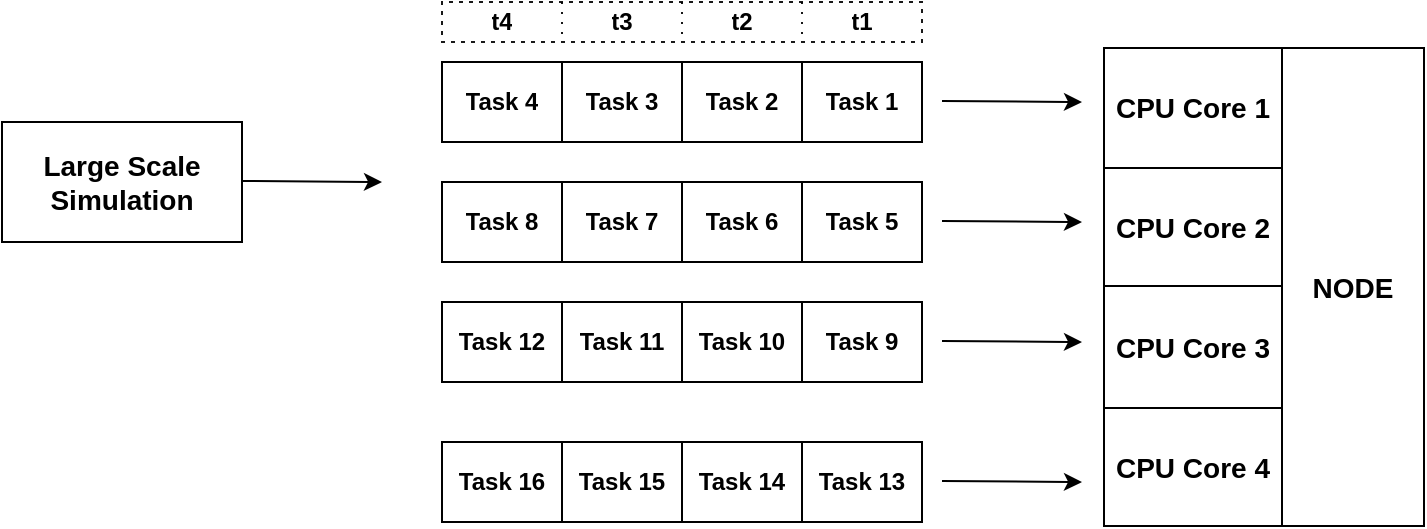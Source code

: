 <mxfile version="25.0.3">
  <diagram name="Page-1" id="GOFP5V8usBQ-maRfUv-Q">
    <mxGraphModel dx="954" dy="639" grid="1" gridSize="10" guides="1" tooltips="1" connect="1" arrows="1" fold="1" page="1" pageScale="1" pageWidth="850" pageHeight="1100" math="0" shadow="0">
      <root>
        <mxCell id="0" />
        <mxCell id="1" parent="0" />
        <mxCell id="wHghQkYVK7Z7FGzc5HRr-1" value="Large Scale Simulation" style="rounded=0;whiteSpace=wrap;html=1;fontSize=14;fontStyle=1;flipV=1;flipH=0;labelBackgroundColor=none;" vertex="1" parent="1">
          <mxGeometry x="40" y="610" width="120" height="60" as="geometry" />
        </mxCell>
        <mxCell id="wHghQkYVK7Z7FGzc5HRr-2" value="" style="endArrow=classic;html=1;rounded=0;fontSize=13;labelBackgroundColor=none;fontColor=default;" edge="1" parent="1">
          <mxGeometry width="50" height="50" relative="1" as="geometry">
            <mxPoint x="160" y="639.5" as="sourcePoint" />
            <mxPoint x="230" y="640" as="targetPoint" />
          </mxGeometry>
        </mxCell>
        <mxCell id="wHghQkYVK7Z7FGzc5HRr-3" value="" style="shape=table;startSize=0;container=1;collapsible=0;childLayout=tableLayout;flipV=1;flipH=0;labelBackgroundColor=none;" vertex="1" parent="1">
          <mxGeometry x="260" y="580" width="240" height="40" as="geometry" />
        </mxCell>
        <mxCell id="wHghQkYVK7Z7FGzc5HRr-4" value="" style="shape=tableRow;horizontal=0;startSize=0;swimlaneHead=0;swimlaneBody=0;top=0;left=0;bottom=0;right=0;collapsible=0;dropTarget=0;fillColor=none;points=[[0,0.5],[1,0.5]];portConstraint=eastwest;labelBackgroundColor=none;" vertex="1" parent="wHghQkYVK7Z7FGzc5HRr-3">
          <mxGeometry width="240" height="40" as="geometry" />
        </mxCell>
        <mxCell id="wHghQkYVK7Z7FGzc5HRr-5" value="Task 4" style="shape=partialRectangle;html=1;whiteSpace=wrap;connectable=0;overflow=hidden;fillColor=none;top=0;left=0;bottom=0;right=0;pointerEvents=1;labelBackgroundColor=none;fontStyle=1" vertex="1" parent="wHghQkYVK7Z7FGzc5HRr-4">
          <mxGeometry width="60" height="40" as="geometry">
            <mxRectangle width="60" height="40" as="alternateBounds" />
          </mxGeometry>
        </mxCell>
        <mxCell id="wHghQkYVK7Z7FGzc5HRr-6" value="Task 3" style="shape=partialRectangle;html=1;whiteSpace=wrap;connectable=0;overflow=hidden;fillColor=none;top=0;left=0;bottom=0;right=0;pointerEvents=1;labelBackgroundColor=none;fontStyle=1" vertex="1" parent="wHghQkYVK7Z7FGzc5HRr-4">
          <mxGeometry x="60" width="60" height="40" as="geometry">
            <mxRectangle width="60" height="40" as="alternateBounds" />
          </mxGeometry>
        </mxCell>
        <mxCell id="wHghQkYVK7Z7FGzc5HRr-7" value="Task 2" style="shape=partialRectangle;html=1;whiteSpace=wrap;connectable=0;overflow=hidden;fillColor=none;top=0;left=0;bottom=0;right=0;pointerEvents=1;labelBackgroundColor=none;fontStyle=1" vertex="1" parent="wHghQkYVK7Z7FGzc5HRr-4">
          <mxGeometry x="120" width="60" height="40" as="geometry">
            <mxRectangle width="60" height="40" as="alternateBounds" />
          </mxGeometry>
        </mxCell>
        <mxCell id="wHghQkYVK7Z7FGzc5HRr-8" value="Task 1" style="shape=partialRectangle;html=1;whiteSpace=wrap;connectable=0;overflow=hidden;fillColor=none;top=0;left=0;bottom=0;right=0;pointerEvents=1;labelBackgroundColor=none;fontStyle=1" vertex="1" parent="wHghQkYVK7Z7FGzc5HRr-4">
          <mxGeometry x="180" width="60" height="40" as="geometry">
            <mxRectangle width="60" height="40" as="alternateBounds" />
          </mxGeometry>
        </mxCell>
        <mxCell id="wHghQkYVK7Z7FGzc5HRr-9" value="" style="shape=table;startSize=0;container=1;collapsible=0;childLayout=tableLayout;flipV=1;flipH=0;labelBackgroundColor=none;fontStyle=1" vertex="1" parent="1">
          <mxGeometry x="260" y="640" width="240" height="40" as="geometry" />
        </mxCell>
        <mxCell id="wHghQkYVK7Z7FGzc5HRr-10" value="" style="shape=tableRow;horizontal=0;startSize=0;swimlaneHead=0;swimlaneBody=0;top=0;left=0;bottom=0;right=0;collapsible=0;dropTarget=0;fillColor=none;points=[[0,0.5],[1,0.5]];portConstraint=eastwest;labelBackgroundColor=none;" vertex="1" parent="wHghQkYVK7Z7FGzc5HRr-9">
          <mxGeometry width="240" height="40" as="geometry" />
        </mxCell>
        <mxCell id="wHghQkYVK7Z7FGzc5HRr-11" value="Task 8" style="shape=partialRectangle;html=1;whiteSpace=wrap;connectable=0;overflow=hidden;fillColor=none;top=0;left=0;bottom=0;right=0;pointerEvents=1;labelBackgroundColor=none;fontStyle=1" vertex="1" parent="wHghQkYVK7Z7FGzc5HRr-10">
          <mxGeometry width="60" height="40" as="geometry">
            <mxRectangle width="60" height="40" as="alternateBounds" />
          </mxGeometry>
        </mxCell>
        <mxCell id="wHghQkYVK7Z7FGzc5HRr-12" value="Task 7" style="shape=partialRectangle;html=1;whiteSpace=wrap;connectable=0;overflow=hidden;fillColor=none;top=0;left=0;bottom=0;right=0;pointerEvents=1;labelBackgroundColor=none;fontStyle=1" vertex="1" parent="wHghQkYVK7Z7FGzc5HRr-10">
          <mxGeometry x="60" width="60" height="40" as="geometry">
            <mxRectangle width="60" height="40" as="alternateBounds" />
          </mxGeometry>
        </mxCell>
        <mxCell id="wHghQkYVK7Z7FGzc5HRr-13" value="Task 6" style="shape=partialRectangle;html=1;whiteSpace=wrap;connectable=0;overflow=hidden;fillColor=none;top=0;left=0;bottom=0;right=0;pointerEvents=1;labelBackgroundColor=none;fontStyle=1" vertex="1" parent="wHghQkYVK7Z7FGzc5HRr-10">
          <mxGeometry x="120" width="60" height="40" as="geometry">
            <mxRectangle width="60" height="40" as="alternateBounds" />
          </mxGeometry>
        </mxCell>
        <mxCell id="wHghQkYVK7Z7FGzc5HRr-14" value="Task 5" style="shape=partialRectangle;html=1;whiteSpace=wrap;connectable=0;overflow=hidden;fillColor=none;top=0;left=0;bottom=0;right=0;pointerEvents=1;labelBackgroundColor=none;fontStyle=1" vertex="1" parent="wHghQkYVK7Z7FGzc5HRr-10">
          <mxGeometry x="180" width="60" height="40" as="geometry">
            <mxRectangle width="60" height="40" as="alternateBounds" />
          </mxGeometry>
        </mxCell>
        <mxCell id="wHghQkYVK7Z7FGzc5HRr-15" value="" style="shape=table;startSize=0;container=1;collapsible=0;childLayout=tableLayout;flipV=1;flipH=0;labelBackgroundColor=none;" vertex="1" parent="1">
          <mxGeometry x="260" y="700" width="240" height="40" as="geometry" />
        </mxCell>
        <mxCell id="wHghQkYVK7Z7FGzc5HRr-16" value="" style="shape=tableRow;horizontal=0;startSize=0;swimlaneHead=0;swimlaneBody=0;top=0;left=0;bottom=0;right=0;collapsible=0;dropTarget=0;fillColor=none;points=[[0,0.5],[1,0.5]];portConstraint=eastwest;labelBackgroundColor=none;" vertex="1" parent="wHghQkYVK7Z7FGzc5HRr-15">
          <mxGeometry width="240" height="40" as="geometry" />
        </mxCell>
        <mxCell id="wHghQkYVK7Z7FGzc5HRr-17" value="Task 12" style="shape=partialRectangle;html=1;whiteSpace=wrap;connectable=0;overflow=hidden;fillColor=none;top=0;left=0;bottom=0;right=0;pointerEvents=1;labelBackgroundColor=none;fontStyle=1" vertex="1" parent="wHghQkYVK7Z7FGzc5HRr-16">
          <mxGeometry width="60" height="40" as="geometry">
            <mxRectangle width="60" height="40" as="alternateBounds" />
          </mxGeometry>
        </mxCell>
        <mxCell id="wHghQkYVK7Z7FGzc5HRr-18" value="Task 11" style="shape=partialRectangle;html=1;whiteSpace=wrap;connectable=0;overflow=hidden;fillColor=none;top=0;left=0;bottom=0;right=0;pointerEvents=1;labelBackgroundColor=none;fontStyle=1" vertex="1" parent="wHghQkYVK7Z7FGzc5HRr-16">
          <mxGeometry x="60" width="60" height="40" as="geometry">
            <mxRectangle width="60" height="40" as="alternateBounds" />
          </mxGeometry>
        </mxCell>
        <mxCell id="wHghQkYVK7Z7FGzc5HRr-19" value="Task 10" style="shape=partialRectangle;html=1;whiteSpace=wrap;connectable=0;overflow=hidden;fillColor=none;top=0;left=0;bottom=0;right=0;pointerEvents=1;labelBackgroundColor=none;fontStyle=1" vertex="1" parent="wHghQkYVK7Z7FGzc5HRr-16">
          <mxGeometry x="120" width="60" height="40" as="geometry">
            <mxRectangle width="60" height="40" as="alternateBounds" />
          </mxGeometry>
        </mxCell>
        <mxCell id="wHghQkYVK7Z7FGzc5HRr-20" value="Task 9" style="shape=partialRectangle;html=1;whiteSpace=wrap;connectable=0;overflow=hidden;fillColor=none;top=0;left=0;bottom=0;right=0;pointerEvents=1;labelBackgroundColor=none;fontStyle=1" vertex="1" parent="wHghQkYVK7Z7FGzc5HRr-16">
          <mxGeometry x="180" width="60" height="40" as="geometry">
            <mxRectangle width="60" height="40" as="alternateBounds" />
          </mxGeometry>
        </mxCell>
        <mxCell id="wHghQkYVK7Z7FGzc5HRr-21" value="" style="shape=table;startSize=0;container=1;collapsible=0;childLayout=tableLayout;flipV=1;flipH=0;labelBackgroundColor=none;" vertex="1" parent="1">
          <mxGeometry x="260" y="770" width="240" height="40" as="geometry" />
        </mxCell>
        <mxCell id="wHghQkYVK7Z7FGzc5HRr-22" value="" style="shape=tableRow;horizontal=0;startSize=0;swimlaneHead=0;swimlaneBody=0;top=0;left=0;bottom=0;right=0;collapsible=0;dropTarget=0;fillColor=none;points=[[0,0.5],[1,0.5]];portConstraint=eastwest;labelBackgroundColor=none;" vertex="1" parent="wHghQkYVK7Z7FGzc5HRr-21">
          <mxGeometry width="240" height="40" as="geometry" />
        </mxCell>
        <mxCell id="wHghQkYVK7Z7FGzc5HRr-23" value="Task 16" style="shape=partialRectangle;html=1;whiteSpace=wrap;connectable=0;overflow=hidden;fillColor=none;top=0;left=0;bottom=0;right=0;pointerEvents=1;labelBackgroundColor=none;fontStyle=1" vertex="1" parent="wHghQkYVK7Z7FGzc5HRr-22">
          <mxGeometry width="60" height="40" as="geometry">
            <mxRectangle width="60" height="40" as="alternateBounds" />
          </mxGeometry>
        </mxCell>
        <mxCell id="wHghQkYVK7Z7FGzc5HRr-24" value="Task 15" style="shape=partialRectangle;html=1;whiteSpace=wrap;connectable=0;overflow=hidden;fillColor=none;top=0;left=0;bottom=0;right=0;pointerEvents=1;labelBackgroundColor=none;fontStyle=1" vertex="1" parent="wHghQkYVK7Z7FGzc5HRr-22">
          <mxGeometry x="60" width="60" height="40" as="geometry">
            <mxRectangle width="60" height="40" as="alternateBounds" />
          </mxGeometry>
        </mxCell>
        <mxCell id="wHghQkYVK7Z7FGzc5HRr-25" value="Task 14" style="shape=partialRectangle;html=1;whiteSpace=wrap;connectable=0;overflow=hidden;fillColor=none;top=0;left=0;bottom=0;right=0;pointerEvents=1;labelBackgroundColor=none;fontStyle=1" vertex="1" parent="wHghQkYVK7Z7FGzc5HRr-22">
          <mxGeometry x="120" width="60" height="40" as="geometry">
            <mxRectangle width="60" height="40" as="alternateBounds" />
          </mxGeometry>
        </mxCell>
        <mxCell id="wHghQkYVK7Z7FGzc5HRr-26" value="Task 13" style="shape=partialRectangle;html=1;whiteSpace=wrap;connectable=0;overflow=hidden;fillColor=none;top=0;left=0;bottom=0;right=0;pointerEvents=1;labelBackgroundColor=none;fontStyle=1" vertex="1" parent="wHghQkYVK7Z7FGzc5HRr-22">
          <mxGeometry x="180" width="60" height="40" as="geometry">
            <mxRectangle width="60" height="40" as="alternateBounds" />
          </mxGeometry>
        </mxCell>
        <mxCell id="wHghQkYVK7Z7FGzc5HRr-27" value="" style="shape=table;startSize=0;container=1;collapsible=0;childLayout=tableLayout;fontStyle=1;labelBackgroundColor=none;" vertex="1" parent="1">
          <mxGeometry x="591" y="573" width="160" height="239" as="geometry" />
        </mxCell>
        <mxCell id="wHghQkYVK7Z7FGzc5HRr-28" value="" style="shape=tableRow;horizontal=0;startSize=0;swimlaneHead=0;swimlaneBody=0;top=0;left=0;bottom=0;right=0;collapsible=0;dropTarget=0;fillColor=none;points=[[0,0.5],[1,0.5]];portConstraint=eastwest;labelBackgroundColor=none;" vertex="1" parent="wHghQkYVK7Z7FGzc5HRr-27">
          <mxGeometry width="160" height="60" as="geometry" />
        </mxCell>
        <mxCell id="wHghQkYVK7Z7FGzc5HRr-29" value="CPU Core 1" style="shape=partialRectangle;html=1;whiteSpace=wrap;connectable=0;overflow=hidden;fillColor=none;top=0;left=0;bottom=0;right=0;pointerEvents=1;fontStyle=1;fontSize=14;labelBackgroundColor=none;" vertex="1" parent="wHghQkYVK7Z7FGzc5HRr-28">
          <mxGeometry width="89" height="60" as="geometry">
            <mxRectangle width="89" height="60" as="alternateBounds" />
          </mxGeometry>
        </mxCell>
        <mxCell id="wHghQkYVK7Z7FGzc5HRr-30" value="NODE" style="shape=partialRectangle;html=1;whiteSpace=wrap;connectable=0;overflow=hidden;fillColor=none;top=0;left=0;bottom=0;right=0;pointerEvents=1;rowspan=4;colspan=1;fontStyle=1;fontSize=14;labelBackgroundColor=none;" vertex="1" parent="wHghQkYVK7Z7FGzc5HRr-28">
          <mxGeometry x="89" width="71" height="239" as="geometry">
            <mxRectangle width="71" height="60" as="alternateBounds" />
          </mxGeometry>
        </mxCell>
        <mxCell id="wHghQkYVK7Z7FGzc5HRr-31" value="" style="shape=tableRow;horizontal=0;startSize=0;swimlaneHead=0;swimlaneBody=0;top=0;left=0;bottom=0;right=0;collapsible=0;dropTarget=0;fillColor=none;points=[[0,0.5],[1,0.5]];portConstraint=eastwest;labelBackgroundColor=none;" vertex="1" parent="wHghQkYVK7Z7FGzc5HRr-27">
          <mxGeometry y="60" width="160" height="59" as="geometry" />
        </mxCell>
        <mxCell id="wHghQkYVK7Z7FGzc5HRr-32" value="CPU Core 2" style="shape=partialRectangle;html=1;whiteSpace=wrap;connectable=0;overflow=hidden;fillColor=none;top=0;left=0;bottom=0;right=0;pointerEvents=1;fontStyle=1;fontSize=14;labelBackgroundColor=none;" vertex="1" parent="wHghQkYVK7Z7FGzc5HRr-31">
          <mxGeometry width="89" height="59" as="geometry">
            <mxRectangle width="89" height="59" as="alternateBounds" />
          </mxGeometry>
        </mxCell>
        <mxCell id="wHghQkYVK7Z7FGzc5HRr-33" value="" style="shape=partialRectangle;html=1;whiteSpace=wrap;connectable=0;overflow=hidden;fillColor=none;top=0;left=0;bottom=0;right=0;pointerEvents=1;labelBackgroundColor=none;" visible="0" vertex="1" parent="wHghQkYVK7Z7FGzc5HRr-31">
          <mxGeometry x="89" width="71" height="59" as="geometry">
            <mxRectangle width="71" height="59" as="alternateBounds" />
          </mxGeometry>
        </mxCell>
        <mxCell id="wHghQkYVK7Z7FGzc5HRr-34" value="" style="shape=singleArrow;whiteSpace=wrap;html=1;arrowWidth=0.4;arrowSize=0.4;startSize=0;labelBackgroundColor=none;" vertex="1" parent="wHghQkYVK7Z7FGzc5HRr-31">
          <mxGeometry x="160" width="NaN" height="59" as="geometry">
            <mxRectangle width="NaN" height="59" as="alternateBounds" />
          </mxGeometry>
        </mxCell>
        <mxCell id="wHghQkYVK7Z7FGzc5HRr-35" value="" style="shape=tableRow;horizontal=0;startSize=0;swimlaneHead=0;swimlaneBody=0;top=0;left=0;bottom=0;right=0;collapsible=0;dropTarget=0;fillColor=none;points=[[0,0.5],[1,0.5]];portConstraint=eastwest;labelBackgroundColor=none;" vertex="1" parent="wHghQkYVK7Z7FGzc5HRr-27">
          <mxGeometry y="119" width="160" height="61" as="geometry" />
        </mxCell>
        <mxCell id="wHghQkYVK7Z7FGzc5HRr-36" value="CPU Core 3" style="shape=partialRectangle;html=1;whiteSpace=wrap;connectable=0;overflow=hidden;fillColor=none;top=0;left=0;bottom=0;right=0;pointerEvents=1;fontStyle=1;fontSize=14;labelBackgroundColor=none;" vertex="1" parent="wHghQkYVK7Z7FGzc5HRr-35">
          <mxGeometry width="89" height="61" as="geometry">
            <mxRectangle width="89" height="61" as="alternateBounds" />
          </mxGeometry>
        </mxCell>
        <mxCell id="wHghQkYVK7Z7FGzc5HRr-37" value="" style="shape=partialRectangle;html=1;whiteSpace=wrap;connectable=0;overflow=hidden;fillColor=none;top=0;left=0;bottom=0;right=0;pointerEvents=1;labelBackgroundColor=none;" visible="0" vertex="1" parent="wHghQkYVK7Z7FGzc5HRr-35">
          <mxGeometry x="89" width="71" height="61" as="geometry">
            <mxRectangle width="71" height="61" as="alternateBounds" />
          </mxGeometry>
        </mxCell>
        <mxCell id="wHghQkYVK7Z7FGzc5HRr-38" value="" style="shape=tableRow;horizontal=0;startSize=0;swimlaneHead=0;swimlaneBody=0;top=0;left=0;bottom=0;right=0;collapsible=0;dropTarget=0;fillColor=none;points=[[0,0.5],[1,0.5]];portConstraint=eastwest;labelBackgroundColor=none;" vertex="1" parent="wHghQkYVK7Z7FGzc5HRr-27">
          <mxGeometry y="180" width="160" height="59" as="geometry" />
        </mxCell>
        <mxCell id="wHghQkYVK7Z7FGzc5HRr-39" value="CPU Core 4" style="shape=partialRectangle;html=1;whiteSpace=wrap;connectable=0;overflow=hidden;fillColor=none;top=0;left=0;bottom=0;right=0;pointerEvents=1;fontStyle=1;fontSize=14;labelBackgroundColor=none;" vertex="1" parent="wHghQkYVK7Z7FGzc5HRr-38">
          <mxGeometry width="89" height="59" as="geometry">
            <mxRectangle width="89" height="59" as="alternateBounds" />
          </mxGeometry>
        </mxCell>
        <mxCell id="wHghQkYVK7Z7FGzc5HRr-40" value="" style="shape=partialRectangle;html=1;whiteSpace=wrap;connectable=0;overflow=hidden;fillColor=none;top=0;left=0;bottom=0;right=0;pointerEvents=1;labelBackgroundColor=none;" visible="0" vertex="1" parent="wHghQkYVK7Z7FGzc5HRr-38">
          <mxGeometry x="89" width="71" height="59" as="geometry">
            <mxRectangle width="71" height="59" as="alternateBounds" />
          </mxGeometry>
        </mxCell>
        <mxCell id="wHghQkYVK7Z7FGzc5HRr-41" value="" style="endArrow=classic;html=1;rounded=0;fontSize=13;labelBackgroundColor=none;fontColor=default;" edge="1" parent="1">
          <mxGeometry width="50" height="50" relative="1" as="geometry">
            <mxPoint x="510" y="599.5" as="sourcePoint" />
            <mxPoint x="580" y="600" as="targetPoint" />
          </mxGeometry>
        </mxCell>
        <mxCell id="wHghQkYVK7Z7FGzc5HRr-42" value="" style="endArrow=classic;html=1;rounded=0;fontSize=13;labelBackgroundColor=none;fontColor=default;" edge="1" parent="1">
          <mxGeometry width="50" height="50" relative="1" as="geometry">
            <mxPoint x="510" y="789.5" as="sourcePoint" />
            <mxPoint x="580" y="790" as="targetPoint" />
          </mxGeometry>
        </mxCell>
        <mxCell id="wHghQkYVK7Z7FGzc5HRr-43" value="" style="endArrow=classic;html=1;rounded=0;fontSize=13;labelBackgroundColor=none;fontColor=default;" edge="1" parent="1">
          <mxGeometry width="50" height="50" relative="1" as="geometry">
            <mxPoint x="510" y="719.5" as="sourcePoint" />
            <mxPoint x="580" y="720" as="targetPoint" />
          </mxGeometry>
        </mxCell>
        <mxCell id="wHghQkYVK7Z7FGzc5HRr-44" value="" style="endArrow=classic;html=1;rounded=0;fontSize=13;labelBackgroundColor=none;fontColor=default;" edge="1" parent="1">
          <mxGeometry width="50" height="50" relative="1" as="geometry">
            <mxPoint x="510" y="659.5" as="sourcePoint" />
            <mxPoint x="580" y="660" as="targetPoint" />
          </mxGeometry>
        </mxCell>
        <mxCell id="wHghQkYVK7Z7FGzc5HRr-45" value="" style="shape=table;startSize=0;container=1;collapsible=0;childLayout=tableLayout;flipV=1;flipH=0;dashed=1;dashPattern=1 4;strokeWidth=1;opacity=90;labelBackgroundColor=none;fontStyle=1" vertex="1" parent="1">
          <mxGeometry x="260" y="550" width="240" height="20" as="geometry" />
        </mxCell>
        <mxCell id="wHghQkYVK7Z7FGzc5HRr-46" value="" style="shape=tableRow;horizontal=0;startSize=0;swimlaneHead=0;swimlaneBody=0;top=0;left=0;bottom=0;right=0;collapsible=0;dropTarget=0;fillColor=none;points=[[0,0.5],[1,0.5]];portConstraint=eastwest;labelBackgroundColor=none;" vertex="1" parent="wHghQkYVK7Z7FGzc5HRr-45">
          <mxGeometry width="240" height="20" as="geometry" />
        </mxCell>
        <mxCell id="wHghQkYVK7Z7FGzc5HRr-47" value="t4" style="shape=partialRectangle;html=1;whiteSpace=wrap;connectable=0;overflow=hidden;fillColor=none;top=0;left=0;bottom=0;right=0;pointerEvents=1;labelBackgroundColor=none;fontStyle=1" vertex="1" parent="wHghQkYVK7Z7FGzc5HRr-46">
          <mxGeometry width="60" height="20" as="geometry">
            <mxRectangle width="60" height="20" as="alternateBounds" />
          </mxGeometry>
        </mxCell>
        <mxCell id="wHghQkYVK7Z7FGzc5HRr-48" value="t3" style="shape=partialRectangle;html=1;whiteSpace=wrap;connectable=0;overflow=hidden;fillColor=none;top=0;left=0;bottom=0;right=0;pointerEvents=1;labelBackgroundColor=none;fontStyle=1" vertex="1" parent="wHghQkYVK7Z7FGzc5HRr-46">
          <mxGeometry x="60" width="60" height="20" as="geometry">
            <mxRectangle width="60" height="20" as="alternateBounds" />
          </mxGeometry>
        </mxCell>
        <mxCell id="wHghQkYVK7Z7FGzc5HRr-49" value="t2" style="shape=partialRectangle;html=1;whiteSpace=wrap;connectable=0;overflow=hidden;fillColor=none;top=0;left=0;bottom=0;right=0;pointerEvents=1;labelBackgroundColor=none;fontStyle=1" vertex="1" parent="wHghQkYVK7Z7FGzc5HRr-46">
          <mxGeometry x="120" width="60" height="20" as="geometry">
            <mxRectangle width="60" height="20" as="alternateBounds" />
          </mxGeometry>
        </mxCell>
        <mxCell id="wHghQkYVK7Z7FGzc5HRr-50" value="t1" style="shape=partialRectangle;html=1;whiteSpace=wrap;connectable=0;overflow=hidden;fillColor=none;top=0;left=0;bottom=0;right=0;pointerEvents=1;labelBackgroundColor=none;fontStyle=1" vertex="1" parent="wHghQkYVK7Z7FGzc5HRr-46">
          <mxGeometry x="180" width="60" height="20" as="geometry">
            <mxRectangle width="60" height="20" as="alternateBounds" />
          </mxGeometry>
        </mxCell>
      </root>
    </mxGraphModel>
  </diagram>
</mxfile>
